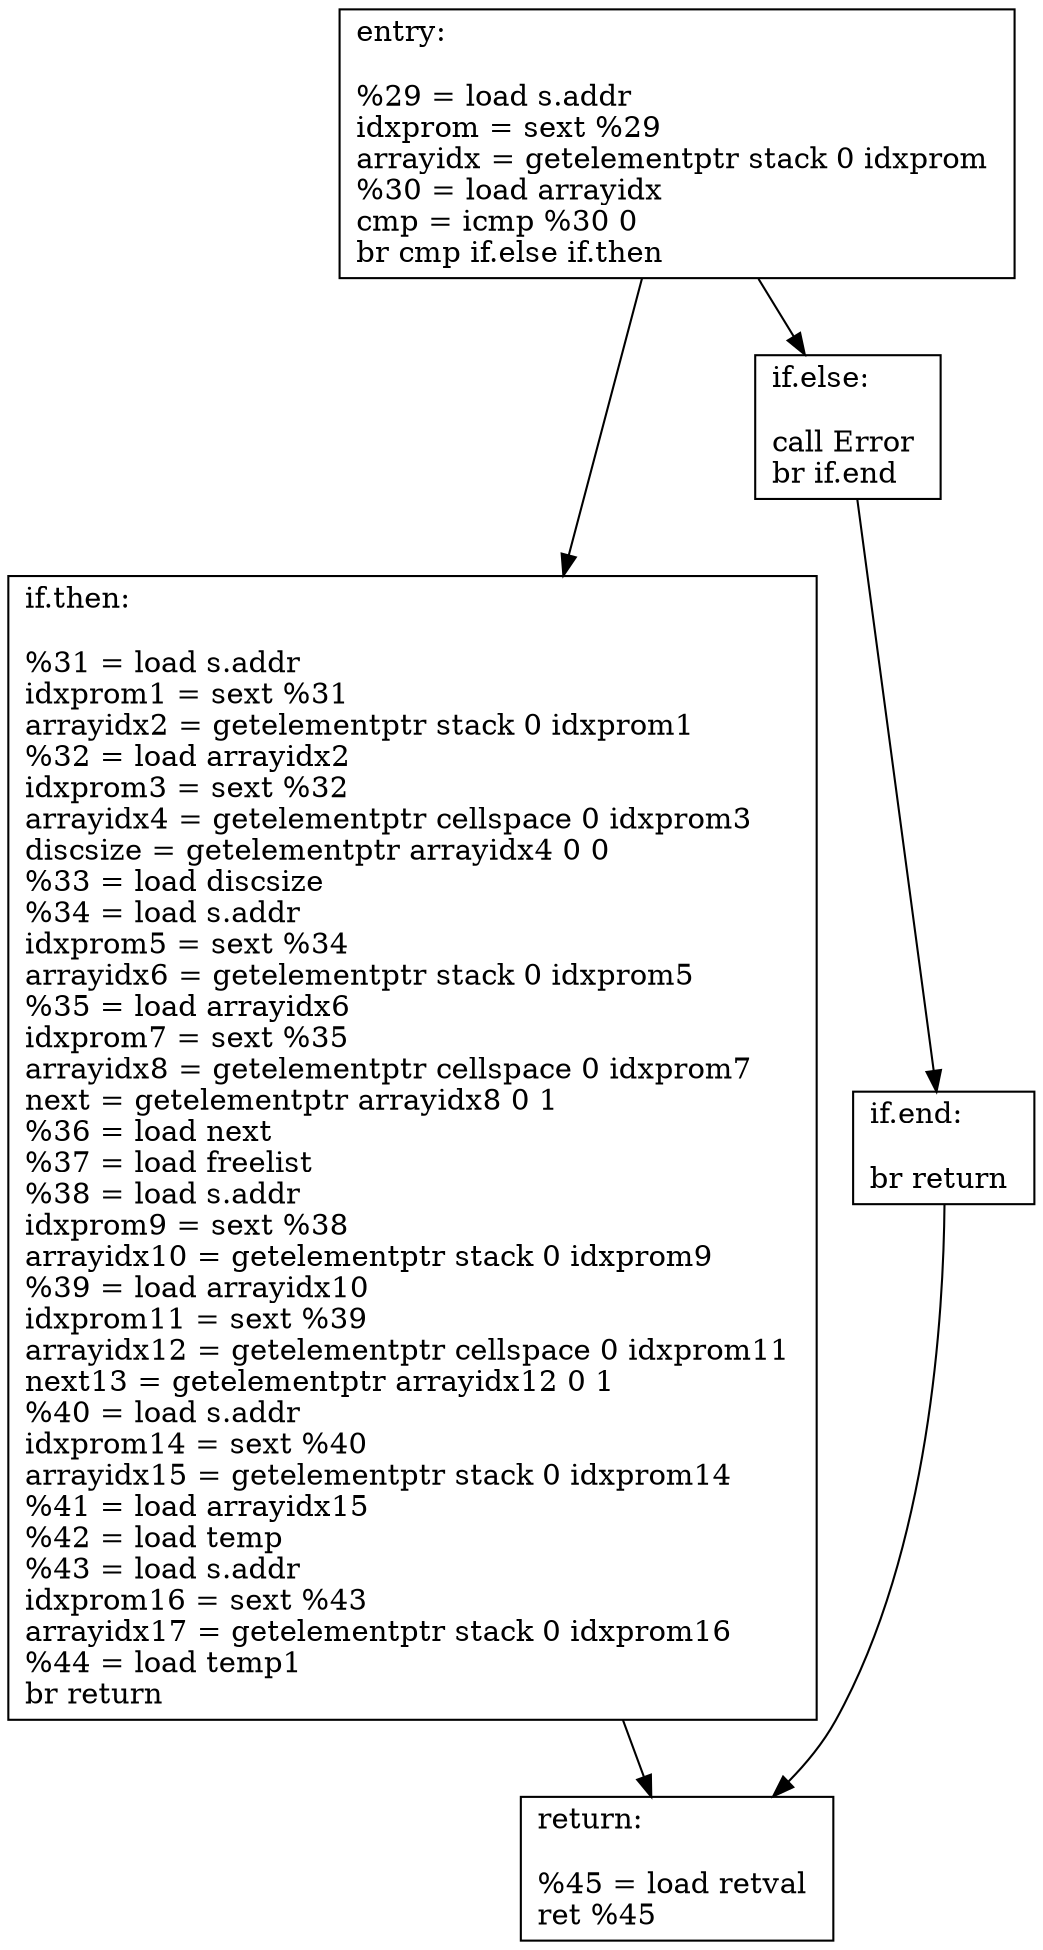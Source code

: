digraph "CFG for 'Pop' function" {
	entry[shape=record,
		label="{entry:\l\l
			%29 = load s.addr \l
			idxprom = sext %29 \l
			arrayidx = getelementptr stack 0 idxprom \l
			%30 = load arrayidx \l
			cmp = icmp %30 0 \l
			br cmp if.else if.then \l
		}"
	];
	entry -> ifthen;
	entry -> ifelse;
	ifthen[shape=record,
		label="{if.then:\l\l
			%31 = load s.addr \l
			idxprom1 = sext %31 \l
			arrayidx2 = getelementptr stack 0 idxprom1 \l
			%32 = load arrayidx2 \l
			idxprom3 = sext %32 \l
			arrayidx4 = getelementptr cellspace 0 idxprom3 \l
			discsize = getelementptr arrayidx4 0 0 \l
			%33 = load discsize \l
			%34 = load s.addr \l
			idxprom5 = sext %34 \l
			arrayidx6 = getelementptr stack 0 idxprom5 \l
			%35 = load arrayidx6 \l
			idxprom7 = sext %35 \l
			arrayidx8 = getelementptr cellspace 0 idxprom7 \l
			next = getelementptr arrayidx8 0 1 \l
			%36 = load next \l
			%37 = load freelist \l
			%38 = load s.addr \l
			idxprom9 = sext %38 \l
			arrayidx10 = getelementptr stack 0 idxprom9 \l
			%39 = load arrayidx10 \l
			idxprom11 = sext %39 \l
			arrayidx12 = getelementptr cellspace 0 idxprom11 \l
			next13 = getelementptr arrayidx12 0 1 \l
			%40 = load s.addr \l
			idxprom14 = sext %40 \l
			arrayidx15 = getelementptr stack 0 idxprom14 \l
			%41 = load arrayidx15 \l
			%42 = load temp \l
			%43 = load s.addr \l
			idxprom16 = sext %43 \l
			arrayidx17 = getelementptr stack 0 idxprom16 \l
			%44 = load temp1 \l
			br return \l
		}"
	];
	ifthen -> return;
	ifelse[shape=record,
		label="{if.else:\l\l
			call Error \l
			br if.end \l
		}"
	];
	ifelse -> ifend;
	ifend[shape=record,
		label="{if.end:\l\l
			br return \l
		}"
	];
	ifend -> return;
	return[shape=record,
		label="{return:\l\l
			%45 = load retval \l
			ret %45 \l
		}"
	];
}
